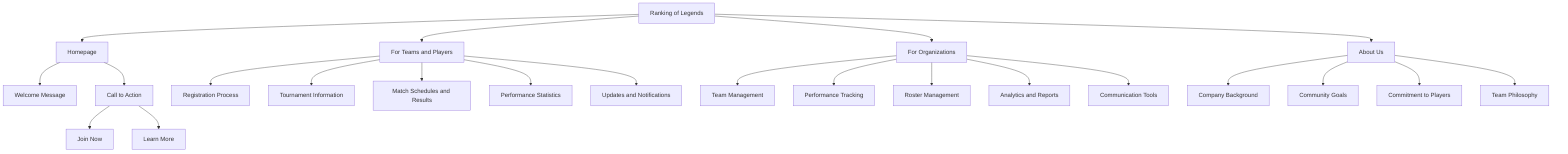 graph TD;
    A[Ranking of Legends] --> B[Homepage]
    B --> C[Welcome Message]
    B --> D[Call to Action]
    D --> E[Join Now]
    D --> F[Learn More]

    A --> G[For Teams and Players]
    G --> H[Registration Process]
    G --> I[Tournament Information]
    G --> J[Match Schedules and Results]
    G --> K[Performance Statistics]
    G --> L[Updates and Notifications]

    A --> M[For Organizations]
    M --> N[Team Management]
    M --> O[Performance Tracking]
    M --> P[Roster Management]
    M --> Q[Analytics and Reports]
    M --> R[Communication Tools]

    A --> S[About Us]
    S --> T[Company Background]
    S --> U[Community Goals]
    S --> V[Commitment to Players]
    S --> W[Team Philosophy]